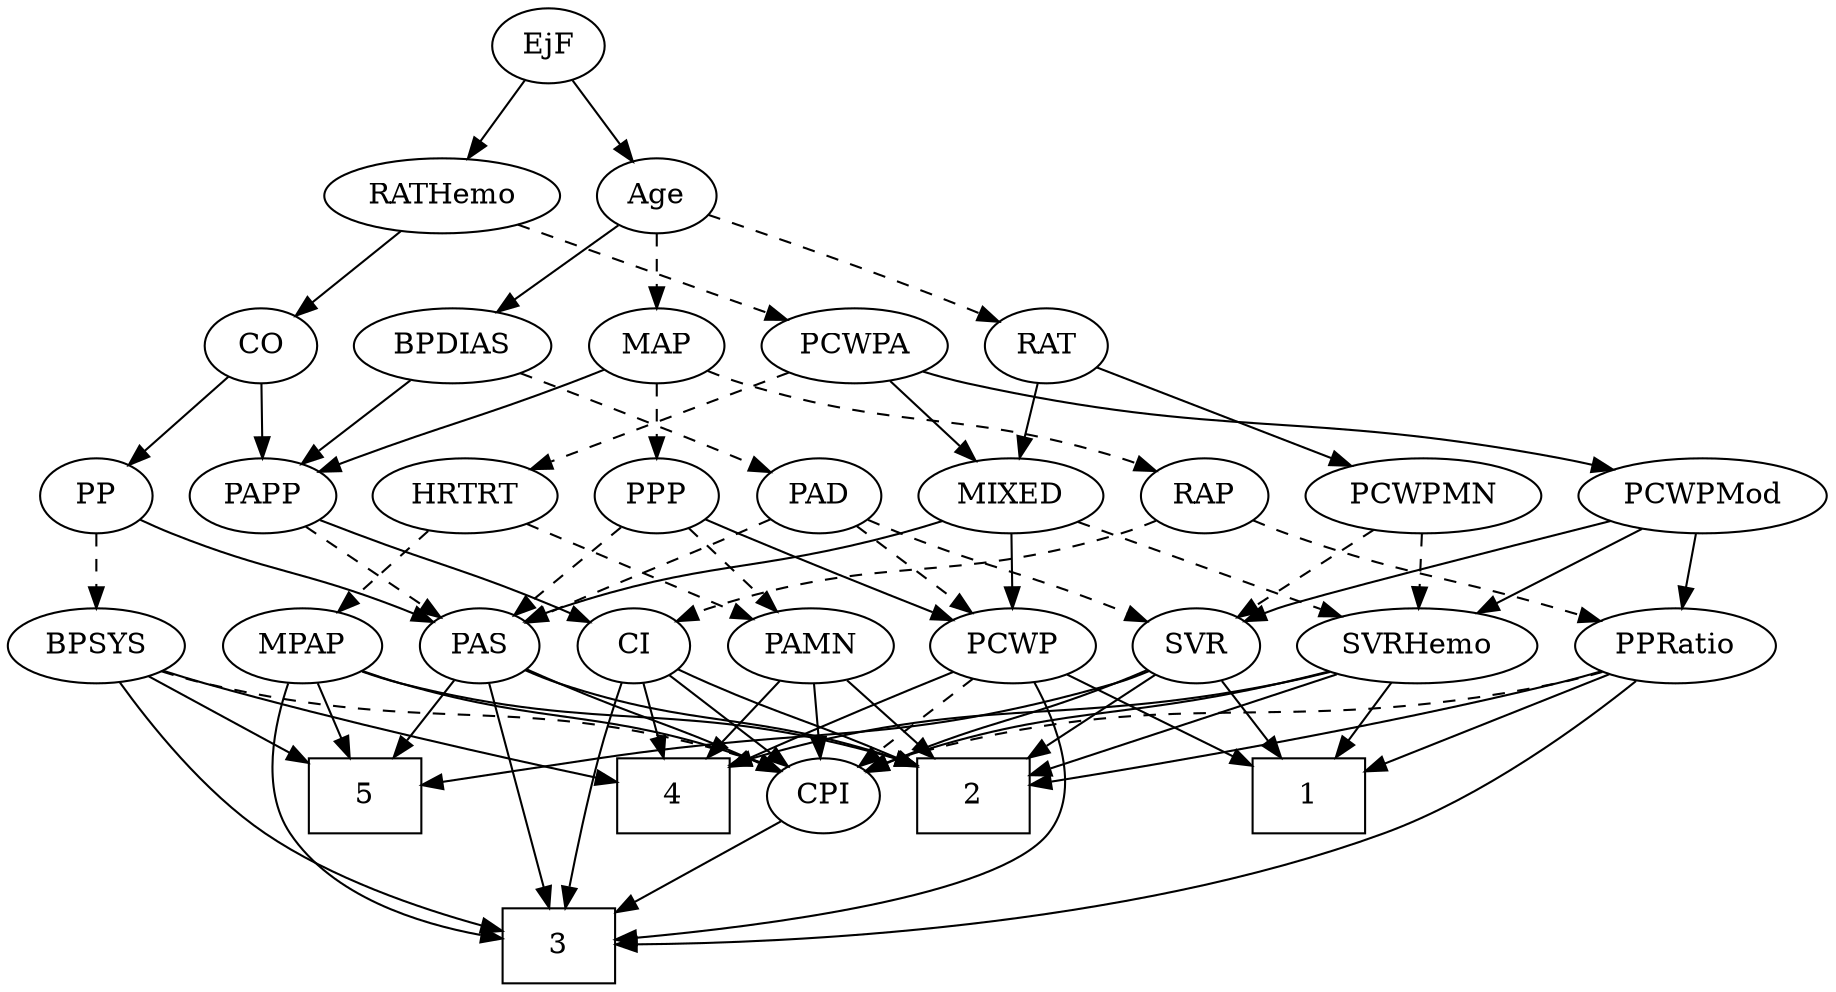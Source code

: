 strict digraph {
	graph [bb="0,0,801.69,468"];
	node [label="\N"];
	1	[height=0.5,
		pos="606.7,90",
		shape=box,
		width=0.75];
	2	[height=0.5,
		pos="475.7,90",
		shape=box,
		width=0.75];
	3	[height=0.5,
		pos="276.7,18",
		shape=box,
		width=0.75];
	4	[height=0.5,
		pos="331.7,90",
		shape=box,
		width=0.75];
	5	[height=0.5,
		pos="221.7,90",
		shape=box,
		width=0.75];
	Age	[height=0.5,
		pos="378.7,378",
		width=0.75];
	RAT	[height=0.5,
		pos="567.7,306",
		width=0.75827];
	Age -> RAT	[pos="e,546.55,317.45 402.84,369.52 433.25,359.91 486.93,342.26 531.7,324 533.52,323.26 535.38,322.47 537.26,321.65",
		style=dashed];
	BPDIAS	[height=0.5,
		pos="378.7,306",
		width=1.1735];
	Age -> BPDIAS	[pos="e,378.7,324.1 378.7,359.7 378.7,351.98 378.7,342.71 378.7,334.11",
		style=solid];
	MAP	[height=0.5,
		pos="287.7,306",
		width=0.84854];
	Age -> MAP	[pos="e,305.67,320.83 361.58,363.83 348.11,353.47 329.12,338.87 313.77,327.06",
		style=dashed];
	EjF	[height=0.5,
		pos="331.7,450",
		width=0.75];
	EjF -> Age	[pos="e,368.07,394.82 342.36,433.12 348.25,424.34 355.69,413.26 362.3,403.42",
		style=solid];
	RATHemo	[height=0.5,
		pos="284.7,378",
		width=1.3721];
	EjF -> RATHemo	[pos="e,295.97,395.8 321.03,433.12 315.31,424.59 308.12,413.89 301.65,404.25",
		style=solid];
	RAP	[height=0.5,
		pos="287.7,234",
		width=0.77632];
	PPRatio	[height=0.5,
		pos="735.7,162",
		width=1.1013];
	RAP -> PPRatio	[pos="e,706.74,174.3 308.77,221.87 313.86,219.59 319.38,217.44 324.7,216 480.74,173.67 528.79,214.74 686.7,180 690.1,179.25 693.59,178.34 \
697.07,177.34",
		style=dashed];
	CI	[height=0.5,
		pos="208.7,162",
		width=0.75];
	RAP -> CI	[pos="e,224.39,176.91 271.71,218.83 260.28,208.71 244.73,194.93 231.94,183.59",
		style=dashed];
	MIXED	[height=0.5,
		pos="521.7,234",
		width=1.1193];
	PAS	[height=0.5,
		pos="280.7,162",
		width=0.75];
	MIXED -> PAS	[pos="e,301.32,173.66 491.54,221.97 485.34,219.86 478.84,217.77 472.7,216 404.32,196.31 383.92,203.33 316.7,180 314.79,179.34 312.84,178.6 \
310.9,177.83",
		style=solid];
	SVRHemo	[height=0.5,
		pos="627.7,162",
		width=1.3902];
	MIXED -> SVRHemo	[pos="e,604.92,178.04 543.4,218.67 558.67,208.58 579.34,194.94 596.38,183.68",
		style=dashed];
	PCWP	[height=0.5,
		pos="450.7,162",
		width=0.97491];
	MIXED -> PCWP	[pos="e,466.26,178.34 505.59,217.12 496.1,207.77 483.96,195.79 473.51,185.49",
		style=solid];
	MPAP	[height=0.5,
		pos="128.7,162",
		width=0.97491];
	MPAP -> 2	[pos="e,448.52,104.89 154.89,149.73 160.67,147.56 166.83,145.51 172.7,144 285.62,115 322.91,140.54 438.92,107.69",
		style=solid];
	MPAP -> 3	[pos="e,249.46,28.117 134.17,144.03 141.17,124.58 154.91,92.73 175.7,72 193.73,54.012 219.14,40.72 239.96,31.946",
		style=solid];
	MPAP -> 5	[pos="e,198.84,108.2 147.97,146.5 160.33,137.19 176.66,124.9 190.81,114.25",
		style=solid];
	CPI	[height=0.5,
		pos="403.7,90",
		width=0.75];
	MPAP -> CPI	[pos="e,383.13,101.83 154.95,149.94 160.73,147.77 166.87,145.65 172.7,144 257.5,120.01 283.82,135.04 367.7,108 369.62,107.38 371.58,106.68 \
373.53,105.92",
		style=solid];
	BPSYS	[height=0.5,
		pos="37.697,162",
		width=1.0471];
	BPSYS -> 3	[pos="e,249.48,27.3 53.35,145.44 73.377,126.2 109.79,93.372 145.7,72 175.61,54.198 212.6,39.85 239.64,30.594",
		style=solid];
	BPSYS -> 4	[pos="e,304.66,97.351 66.319,149.92 72.338,147.79 78.686,145.7 84.697,144 160.26,122.59 180.98,124.79 257.7,108 269.75,105.36 282.88,102.38 \
294.69,99.66",
		style=solid];
	BPSYS -> 5	[pos="e,194.65,101.29 66.447,150.06 98.505,137.87 150.42,118.11 185.29,104.85",
		style=solid];
	BPSYS -> CPI	[pos="e,383.19,102.04 65.721,149.72 71.894,147.56 78.455,145.51 84.697,144 207.95,114.26 245.98,143.51 367.7,108 369.64,107.43 371.6,106.78 \
373.57,106.05",
		style=dashed];
	PAD	[height=0.5,
		pos="434.7,234",
		width=0.79437];
	PAD -> PAS	[pos="e,301.99,173.14 412.1,222.88 380.48,208.71 325.88,184.23 316.7,180 314.91,179.18 313.07,178.32 311.22,177.46",
		style=dashed];
	SVR	[height=0.5,
		pos="531.7,162",
		width=0.77632];
	PAD -> SVR	[pos="e,513.86,175.87 452.94,219.83 467.8,209.11 488.97,193.83 505.62,181.82",
		style=dashed];
	PAD -> PCWP	[pos="e,446.75,180.28 438.57,216.05 440.35,208.26 442.51,198.82 444.51,190.08",
		style=dashed];
	CO	[height=0.5,
		pos="112.7,306",
		width=0.75];
	PP	[height=0.5,
		pos="35.697,234",
		width=0.75];
	CO -> PP	[pos="e,50.993,248.91 97.115,290.83 86.084,280.81 71.107,267.19 58.704,255.92",
		style=solid];
	PAPP	[height=0.5,
		pos="112.7,234",
		width=0.88464];
	CO -> PAPP	[pos="e,112.7,252.1 112.7,287.7 112.7,279.98 112.7,270.71 112.7,262.11",
		style=solid];
	PAS -> 2	[pos="e,448.37,104.44 301.78,150.37 306.62,148.12 311.79,145.87 316.7,144 367.14,124.84 384.6,127.82 438.94,107.98",
		style=solid];
	PAS -> 3	[pos="e,277.18,36.189 280.21,143.87 279.53,119.67 278.28,75.211 277.47,46.393",
		style=solid];
	PAS -> 5	[pos="e,236.13,108.13 267.89,145.81 260.51,137.05 251.05,125.83 242.62,115.82",
		style=solid];
	PAS -> CPI	[pos="e,383.67,102.4 300.73,149.6 320.84,138.16 352,120.42 374.78,107.46",
		style=solid];
	PAMN	[height=0.5,
		pos="361.7,162",
		width=1.011];
	PAMN -> 2	[pos="e,448.55,107.67 383.68,147.5 399.58,137.74 421.42,124.33 439.83,113.02",
		style=solid];
	PAMN -> 4	[pos="e,339.1,108.28 354.43,144.05 351.02,136.09 346.87,126.41 343.06,117.51",
		style=solid];
	PAMN -> CPI	[pos="e,394.1,106.99 371.65,144.41 376.8,135.83 383.18,125.19 388.89,115.67",
		style=solid];
	RATHemo -> CO	[pos="e,135.16,316.14 252.75,364 221.89,351.44 175.42,332.53 144.58,319.98",
		style=solid];
	PCWPA	[height=0.5,
		pos="480.7,306",
		width=1.1555];
	RATHemo -> PCWPA	[pos="e,449.53,318.13 318.84,364.81 352.52,352.78 404.04,334.38 439.87,321.58",
		style=dashed];
	CPI -> 3	[pos="e,303.82,33.948 383.57,77.908 364.56,67.426 335.59,51.463 312.61,38.797",
		style=solid];
	RAT -> MIXED	[pos="e,532.73,251.8 557.26,289.12 551.66,280.59 544.62,269.89 538.29,260.25",
		style=solid];
	PCWPMN	[height=0.5,
		pos="629.7,234",
		width=1.3902];
	RAT -> PCWPMN	[pos="e,615.27,251.29 580.85,290.15 588.89,281.07 599.37,269.24 608.56,258.87",
		style=solid];
	SVR -> 1	[pos="e,588.36,108.11 546.87,146.83 556.61,137.75 569.51,125.71 580.83,115.14",
		style=solid];
	SVR -> 2	[pos="e,489.67,108.46 519.27,145.46 512.42,136.91 503.75,126.07 495.95,116.32",
		style=solid];
	SVR -> 5	[pos="e,249.04,97.604 510.54,150.17 505.45,147.88 499.96,145.65 494.7,144 408.96,117.02 383.74,126.07 295.7,108 283.71,105.54 270.69,102.63 \
258.96,99.919",
		style=solid];
	SVR -> CPI	[pos="e,424.21,102.22 511.13,149.75 490.04,138.22 457.05,120.18 433.18,107.12",
		style=solid];
	PCWPMod	[height=0.5,
		pos="749.7,234",
		width=1.4443];
	PCWPMod -> SVR	[pos="e,553.39,173.6 710.83,221.95 661.77,207.94 582.11,185.02 568.7,180 566.81,179.29 564.88,178.54 562.95,177.74",
		style=solid];
	PCWPMod -> SVRHemo	[pos="e,653.24,177.65 724.12,218.33 706.07,207.97 681.67,193.97 661.94,182.65",
		style=solid];
	PCWPMod -> PPRatio	[pos="e,739.12,180.1 746.24,215.7 744.69,207.98 742.84,198.71 741.12,190.11",
		style=solid];
	PCWPA -> MIXED	[pos="e,511.77,251.96 490.41,288.41 495.24,280.16 501.19,270.01 506.6,260.78",
		style=solid];
	PCWPA -> PCWPMod	[pos="e,711.05,246.06 512.11,294 518.55,291.9 525.32,289.79 531.7,288 600.62,268.66 619.31,269.61 688.7,252 692.77,250.97 696.99,249.86 \
701.22,248.73",
		style=solid];
	HRTRT	[height=0.5,
		pos="201.7,234",
		width=1.1013];
	PCWPA -> HRTRT	[pos="e,231.29,245.99 449.59,293.96 443.07,291.83 436.19,289.73 429.7,288 351.28,267.13 328.99,273.35 250.7,252 247.53,251.14 244.26,250.17 \
241,249.15",
		style=dashed];
	PCWPMN -> SVR	[pos="e,549.77,175.91 607.95,217.46 593.2,206.93 573.62,192.94 557.99,181.78",
		style=dashed];
	PCWPMN -> SVRHemo	[pos="e,628.19,180.1 629.2,215.7 628.98,207.98 628.72,198.71 628.47,190.11",
		style=dashed];
	SVRHemo -> 1	[pos="e,611.88,108.28 622.61,144.05 620.27,136.26 617.44,126.82 614.82,118.08",
		style=solid];
	SVRHemo -> 2	[pos="e,502.74,103.45 598.03,147.34 573.41,136 538.29,119.83 511.99,107.72",
		style=solid];
	SVRHemo -> 4	[pos="e,358.91,104.76 590.71,149.71 583.45,147.67 575.86,145.67 568.7,144 483.42,124.13 456.06,134.8 368.71,107.86",
		style=solid];
	SVRHemo -> CPI	[pos="e,424.76,101.67 589.94,150.07 582.88,148.04 575.57,145.95 568.7,144 511.43,127.76 495.47,128.78 439.7,108 437.85,107.31 435.97,106.57 \
434.08,105.79",
		style=solid];
	BPDIAS -> PAD	[pos="e,422.16,250.67 391.68,288.76 398.85,279.8 407.89,268.51 415.82,258.59",
		style=dashed];
	BPDIAS -> PAPP	[pos="e,136.52,246.04 347.32,293.89 340.87,291.79 334.1,289.72 327.7,288 251.01,267.41 228.5,275.65 152.7,252 150.45,251.3 148.15,250.52 \
145.86,249.68",
		style=solid];
	MAP -> RAP	[pos="e,287.7,252.1 287.7,287.7 287.7,279.98 287.7,270.71 287.7,262.11",
		style=dashed];
	PPP	[height=0.5,
		pos="360.7,234",
		width=0.75];
	MAP -> PPP	[pos="e,345.74,249.35 303.18,290.15 313.38,280.37 326.9,267.4 338.28,256.5",
		style=dashed];
	MAP -> PAPP	[pos="e,137.19,245.54 262.73,295.44 235.57,284.98 190.92,267.62 152.7,252 150.65,251.17 148.56,250.3 146.44,249.42",
		style=solid];
	PP -> BPSYS	[pos="e,37.208,180.1 36.191,215.7 36.411,207.98 36.676,198.71 36.922,190.11",
		style=dashed];
	PP -> PAS	[pos="e,260.1,173.74 56.293,222.26 61.246,219.96 66.585,217.71 71.697,216 146.17,191.06 170.23,204.94 244.7,180 246.61,179.36 248.56,178.64 \
250.51,177.87",
		style=solid];
	PPP -> PAS	[pos="e,296.47,176.8 344.89,219.17 333.28,209.01 317.3,195.03 304.2,183.56",
		style=dashed];
	PPP -> PAMN	[pos="e,361.45,180.1 360.94,215.7 361.05,207.98 361.19,198.71 361.31,190.11",
		style=dashed];
	PPP -> PCWP	[pos="e,431.98,177.56 377.62,219.83 390.69,209.68 409,195.43 424.03,183.74",
		style=solid];
	PPRatio -> 1	[pos="e,633.85,105.73 711.13,147.67 691.81,137.19 664.62,122.43 642.82,110.6",
		style=solid];
	PPRatio -> 2	[pos="e,502.88,97.023 705.77,150.15 699.5,148.01 692.91,145.85 686.7,144 626.35,125.99 555.09,108.95 512.75,99.266",
		style=solid];
	PPRatio -> 3	[pos="e,303.87,20.786 723.94,144.7 708.05,124.03 677.65,89.04 642.7,72 585.19,43.963 395.39,27.458 314.14,21.522",
		style=solid];
	PPRatio -> CPI	[pos="e,424.22,101.97 706.43,149.84 700,147.67 693.17,145.58 686.7,144 578.92,117.7 545.91,140.04 439.7,108 437.76,107.42 435.8,106.74 \
433.84,106.01",
		style=dashed];
	PCWP -> 1	[pos="e,579.59,103.16 476.46,149.44 502.04,137.96 541.49,120.26 570.27,107.34",
		style=solid];
	PCWP -> 3	[pos="e,303.86,20.985 473.43,148.22 487.31,139.03 503.84,125.23 511.7,108 518.33,93.441 521.69,84.496 511.7,72 487.37,41.57 373.98,27.361 \
314.05,21.879",
		style=solid];
	PCWP -> 4	[pos="e,359.12,107.13 428.59,148 411.57,137.99 387.69,123.94 367.89,112.29",
		style=solid];
	PCWP -> CPI	[pos="e,414.22,106.67 439.8,144.76 433.9,135.98 426.5,124.96 419.94,115.19",
		style=dashed];
	CI -> 2	[pos="e,448.48,104.75 229.26,150.17 234.22,147.88 239.57,145.65 244.7,144 325.63,117.91 353.83,133.83 438.94,107.77",
		style=solid];
	CI -> 3	[pos="e,249.41,26.659 197.88,145.25 186.58,126.68 172.26,95.383 185.7,72 197.36,51.704 220.13,38.451 239.97,30.274",
		style=solid];
	CI -> 4	[pos="e,304.32,106.58 228.73,149.6 246.72,139.36 273.57,124.08 295.34,111.69",
		style=solid];
	CI -> CPI	[pos="e,382.61,101.63 229.78,150.37 234.62,148.12 239.79,145.87 244.7,144 297.95,123.78 314.45,128.22 367.7,108 369.54,107.3 371.42,106.55 \
373.3,105.76",
		style=solid];
	PAPP -> PAS	[pos="e,259.49,173.31 137.19,222.46 142.3,220.3 147.67,218.05 152.7,216 193.35,199.41 204.38,197.38 244.7,180 246.51,179.22 248.36,178.4 \
250.22,177.57",
		style=dashed];
	PAPP -> CI	[pos="e,191.06,175.86 131.66,219.17 146.23,208.55 166.52,193.76 182.62,182.02",
		style=solid];
	HRTRT -> MPAP	[pos="e,144.85,178.49 185.5,217.46 175.76,208.13 163.2,196.09 152.37,185.7",
		style=dashed];
	HRTRT -> PAMN	[pos="e,335.35,174.53 229.2,220.97 255.93,209.27 296.66,191.45 325.91,178.66",
		style=dashed];
}
